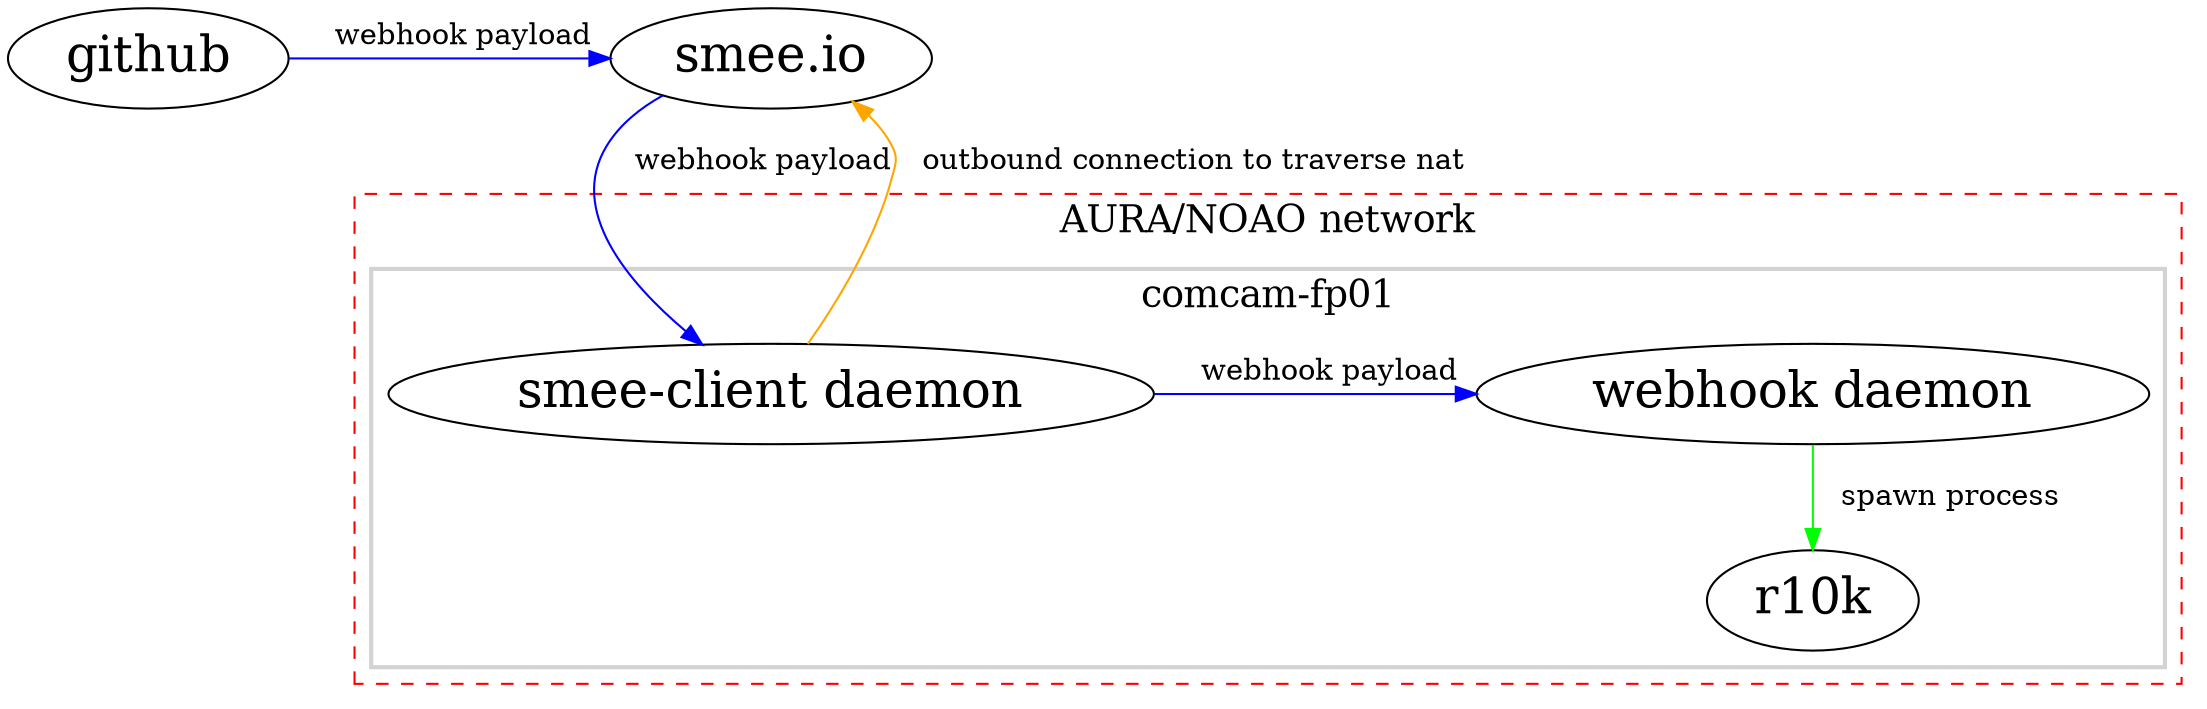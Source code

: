 digraph top {
//  dpi=100
  ranksep=0.5
  rankdir=TB
  overlap=false
  clusterrank=local

  {
    node [shape=ellipse fontsize=24 style=filled fillcolor=white]
    github [label="github"]
    smee [label="smee.io"]
    smeeclient [label="smee-client daemon"]
    webhook [label="webhook daemon"]
    r10k [label="r10k"]
  }

  subgraph cluster_0 {
    color=red
    fontsize=18
    style=dashed
    label="AURA/NOAO network"

    subgraph cluster_1 {
      color=lightgrey
      fontsize=18
      style=bold
      label="comcam-fp01"

      smeeclient
      webhook
      r10k
      {
        rank=same
        smeeclient
        webhook
      }
    }
  }

  {
    rank=same
    github
    smee
  }

  edge [color=blue]
  github -> smee [label="   webhook payload"]
  smeeclient -> webhook [label="   webhook payload"]
  smee -> smeeclient [label="   webhook payload"]

  edge [color=orange]
  smeeclient -> smee [label="   outbound connection to traverse nat"]

  edge [color=green]
  webhook -> r10k [label="   spawn process"]
}

